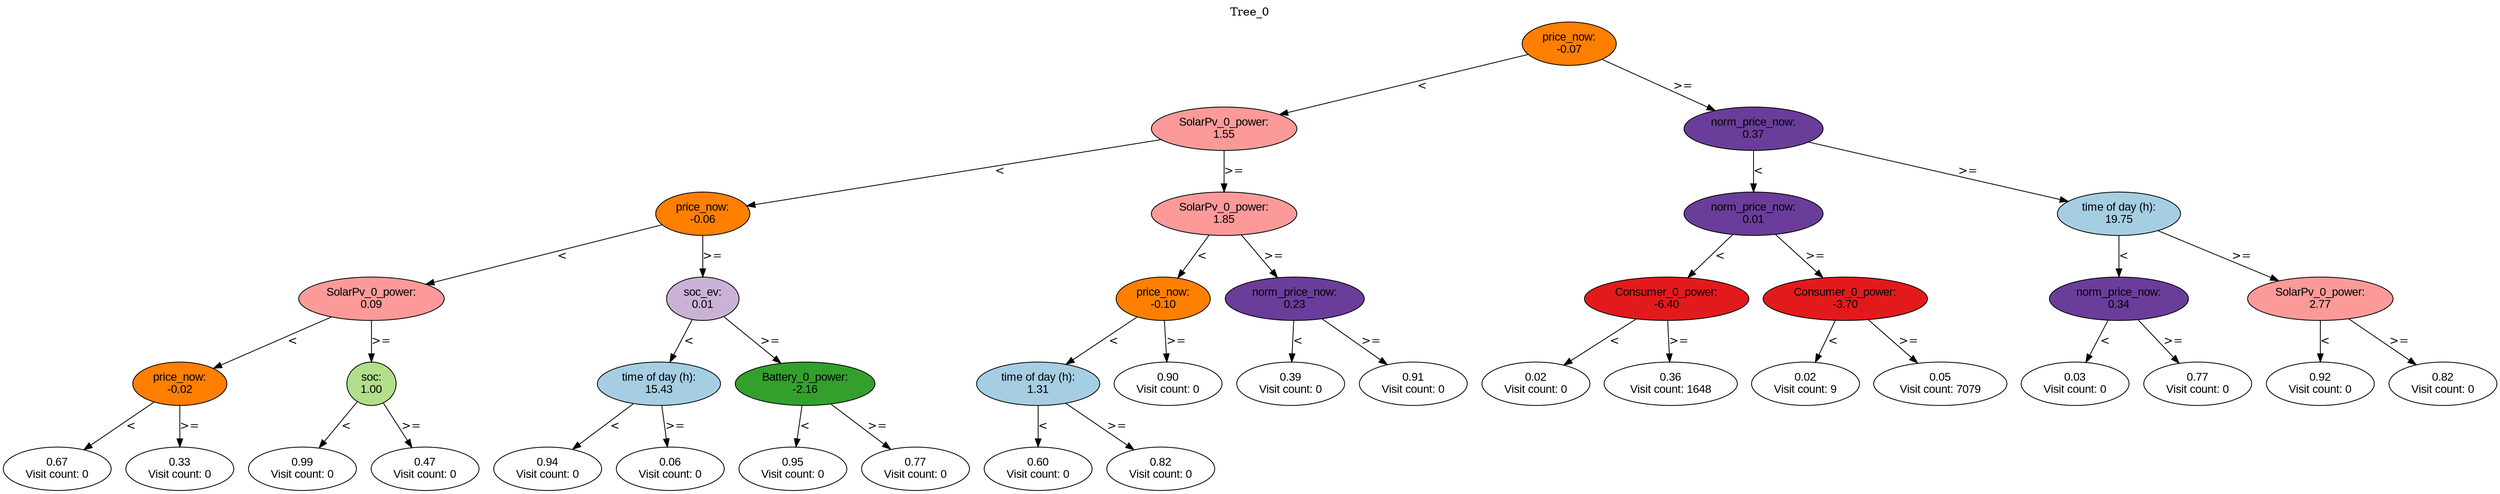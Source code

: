 digraph BST {
    node [fontname="Arial" style=filled colorscheme=paired12];
    0 [ label = "price_now:
-0.07" fillcolor=8];
    1 [ label = "SolarPv_0_power:
1.55" fillcolor=5];
    2 [ label = "price_now:
-0.06" fillcolor=8];
    3 [ label = "SolarPv_0_power:
0.09" fillcolor=5];
    4 [ label = "price_now:
-0.02" fillcolor=8];
    5 [ label = "0.67
Visit count: 0" fillcolor=white];
    6 [ label = "0.33
Visit count: 0" fillcolor=white];
    7 [ label = "soc:
1.00" fillcolor=3];
    8 [ label = "0.99
Visit count: 0" fillcolor=white];
    9 [ label = "0.47
Visit count: 0" fillcolor=white];
    10 [ label = "soc_ev:
0.01" fillcolor=9];
    11 [ label = "time of day (h):
15.43" fillcolor=1];
    12 [ label = "0.94
Visit count: 0" fillcolor=white];
    13 [ label = "0.06
Visit count: 0" fillcolor=white];
    14 [ label = "Battery_0_power:
-2.16" fillcolor=4];
    15 [ label = "0.95
Visit count: 0" fillcolor=white];
    16 [ label = "0.77
Visit count: 0" fillcolor=white];
    17 [ label = "SolarPv_0_power:
1.85" fillcolor=5];
    18 [ label = "price_now:
-0.10" fillcolor=8];
    19 [ label = "time of day (h):
1.31" fillcolor=1];
    20 [ label = "0.60
Visit count: 0" fillcolor=white];
    21 [ label = "0.82
Visit count: 0" fillcolor=white];
    22 [ label = "0.90
Visit count: 0" fillcolor=white];
    23 [ label = "norm_price_now:
0.23" fillcolor=10];
    24 [ label = "0.39
Visit count: 0" fillcolor=white];
    25 [ label = "0.91
Visit count: 0" fillcolor=white];
    26 [ label = "norm_price_now:
0.37" fillcolor=10];
    27 [ label = "norm_price_now:
0.01" fillcolor=10];
    28 [ label = "Consumer_0_power:
-6.40" fillcolor=6];
    29 [ label = "0.02
Visit count: 0" fillcolor=white];
    30 [ label = "0.36
Visit count: 1648" fillcolor=white];
    31 [ label = "Consumer_0_power:
-3.70" fillcolor=6];
    32 [ label = "0.02
Visit count: 9" fillcolor=white];
    33 [ label = "0.05
Visit count: 7079" fillcolor=white];
    34 [ label = "time of day (h):
19.75" fillcolor=1];
    35 [ label = "norm_price_now:
0.34" fillcolor=10];
    36 [ label = "0.03
Visit count: 0" fillcolor=white];
    37 [ label = "0.77
Visit count: 0" fillcolor=white];
    38 [ label = "SolarPv_0_power:
2.77" fillcolor=5];
    39 [ label = "0.92
Visit count: 0" fillcolor=white];
    40 [ label = "0.82
Visit count: 0" fillcolor=white];

    0  -> 1[ label = "<"];
    0  -> 26[ label = ">="];
    1  -> 2[ label = "<"];
    1  -> 17[ label = ">="];
    2  -> 3[ label = "<"];
    2  -> 10[ label = ">="];
    3  -> 4[ label = "<"];
    3  -> 7[ label = ">="];
    4  -> 5[ label = "<"];
    4  -> 6[ label = ">="];
    7  -> 8[ label = "<"];
    7  -> 9[ label = ">="];
    10  -> 11[ label = "<"];
    10  -> 14[ label = ">="];
    11  -> 12[ label = "<"];
    11  -> 13[ label = ">="];
    14  -> 15[ label = "<"];
    14  -> 16[ label = ">="];
    17  -> 18[ label = "<"];
    17  -> 23[ label = ">="];
    18  -> 19[ label = "<"];
    18  -> 22[ label = ">="];
    19  -> 20[ label = "<"];
    19  -> 21[ label = ">="];
    23  -> 24[ label = "<"];
    23  -> 25[ label = ">="];
    26  -> 27[ label = "<"];
    26  -> 34[ label = ">="];
    27  -> 28[ label = "<"];
    27  -> 31[ label = ">="];
    28  -> 29[ label = "<"];
    28  -> 30[ label = ">="];
    31  -> 32[ label = "<"];
    31  -> 33[ label = ">="];
    34  -> 35[ label = "<"];
    34  -> 38[ label = ">="];
    35  -> 36[ label = "<"];
    35  -> 37[ label = ">="];
    38  -> 39[ label = "<"];
    38  -> 40[ label = ">="];

    labelloc="t";
    label="Tree_0";
}